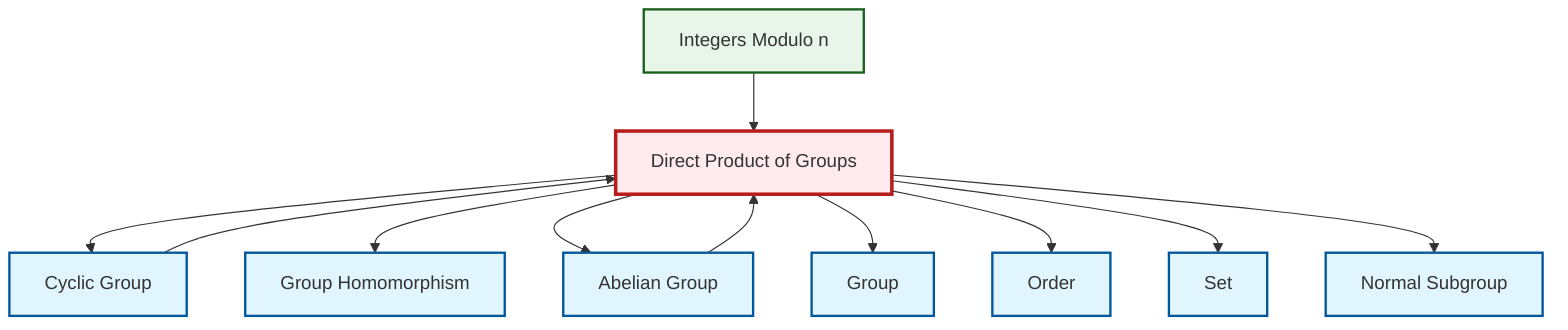 graph TD
    classDef definition fill:#e1f5fe,stroke:#01579b,stroke-width:2px
    classDef theorem fill:#f3e5f5,stroke:#4a148c,stroke-width:2px
    classDef axiom fill:#fff3e0,stroke:#e65100,stroke-width:2px
    classDef example fill:#e8f5e9,stroke:#1b5e20,stroke-width:2px
    classDef current fill:#ffebee,stroke:#b71c1c,stroke-width:3px
    def-direct-product["Direct Product of Groups"]:::definition
    def-order["Order"]:::definition
    def-set["Set"]:::definition
    def-group["Group"]:::definition
    def-abelian-group["Abelian Group"]:::definition
    def-cyclic-group["Cyclic Group"]:::definition
    def-normal-subgroup["Normal Subgroup"]:::definition
    def-homomorphism["Group Homomorphism"]:::definition
    ex-quotient-integers-mod-n["Integers Modulo n"]:::example
    def-direct-product --> def-cyclic-group
    ex-quotient-integers-mod-n --> def-direct-product
    def-direct-product --> def-homomorphism
    def-direct-product --> def-abelian-group
    def-abelian-group --> def-direct-product
    def-direct-product --> def-group
    def-direct-product --> def-order
    def-cyclic-group --> def-direct-product
    def-direct-product --> def-set
    def-direct-product --> def-normal-subgroup
    class def-direct-product current